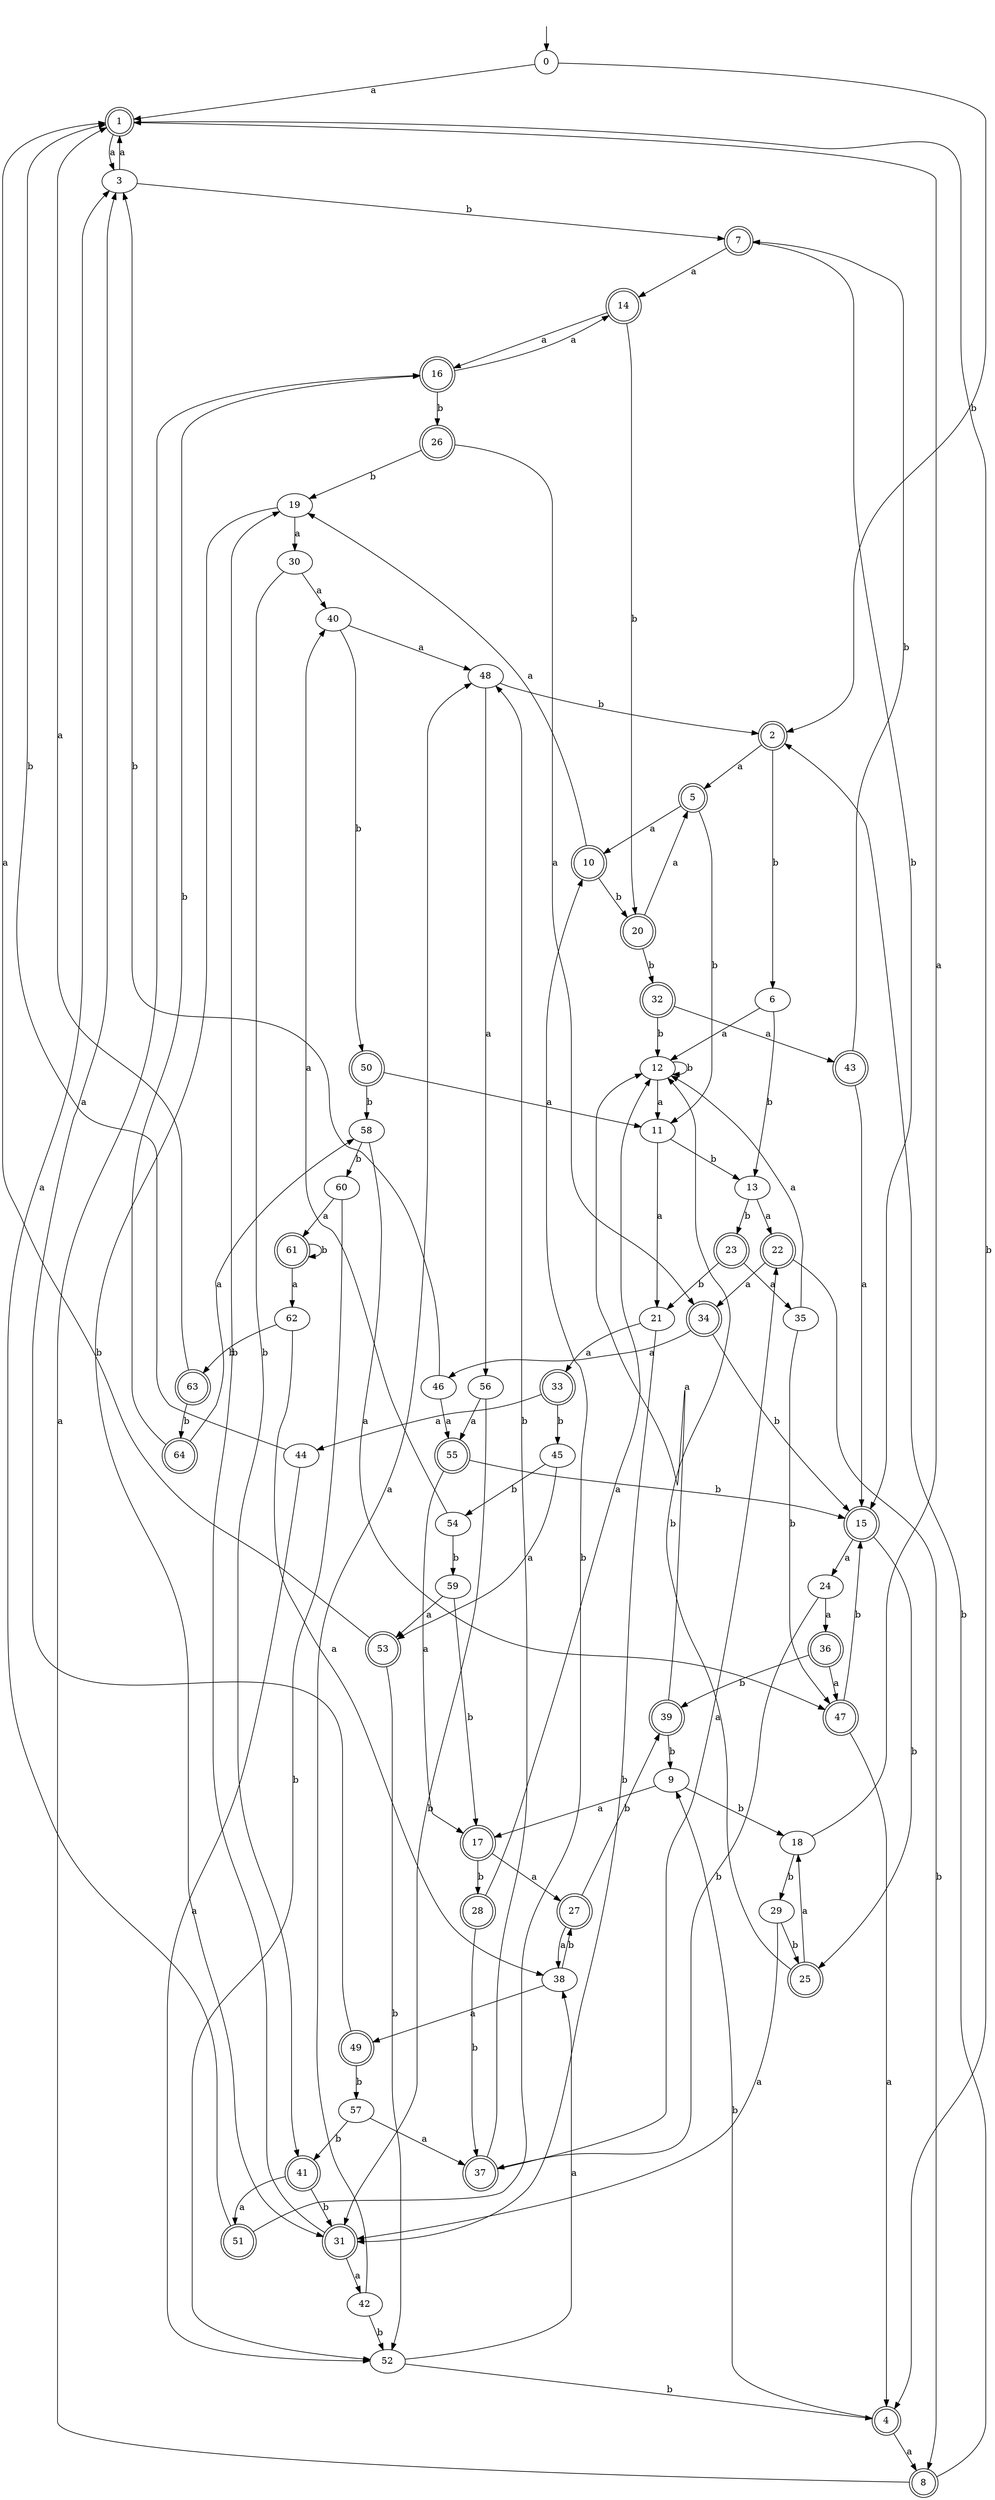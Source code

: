 digraph RandomDFA {
  __start0 [label="", shape=none];
  __start0 -> 0 [label=""];
  0 [shape=circle]
  0 -> 1 [label="a"]
  0 -> 2 [label="b"]
  1 [shape=doublecircle]
  1 -> 3 [label="a"]
  1 -> 4 [label="b"]
  2 [shape=doublecircle]
  2 -> 5 [label="a"]
  2 -> 6 [label="b"]
  3
  3 -> 1 [label="a"]
  3 -> 7 [label="b"]
  4 [shape=doublecircle]
  4 -> 8 [label="a"]
  4 -> 9 [label="b"]
  5 [shape=doublecircle]
  5 -> 10 [label="a"]
  5 -> 11 [label="b"]
  6
  6 -> 12 [label="a"]
  6 -> 13 [label="b"]
  7 [shape=doublecircle]
  7 -> 14 [label="a"]
  7 -> 15 [label="b"]
  8 [shape=doublecircle]
  8 -> 16 [label="a"]
  8 -> 2 [label="b"]
  9
  9 -> 17 [label="a"]
  9 -> 18 [label="b"]
  10 [shape=doublecircle]
  10 -> 19 [label="a"]
  10 -> 20 [label="b"]
  11
  11 -> 21 [label="a"]
  11 -> 13 [label="b"]
  12
  12 -> 11 [label="a"]
  12 -> 12 [label="b"]
  13
  13 -> 22 [label="a"]
  13 -> 23 [label="b"]
  14 [shape=doublecircle]
  14 -> 16 [label="a"]
  14 -> 20 [label="b"]
  15 [shape=doublecircle]
  15 -> 24 [label="a"]
  15 -> 25 [label="b"]
  16 [shape=doublecircle]
  16 -> 14 [label="a"]
  16 -> 26 [label="b"]
  17 [shape=doublecircle]
  17 -> 27 [label="a"]
  17 -> 28 [label="b"]
  18
  18 -> 1 [label="a"]
  18 -> 29 [label="b"]
  19
  19 -> 30 [label="a"]
  19 -> 31 [label="b"]
  20 [shape=doublecircle]
  20 -> 5 [label="a"]
  20 -> 32 [label="b"]
  21
  21 -> 33 [label="a"]
  21 -> 31 [label="b"]
  22 [shape=doublecircle]
  22 -> 34 [label="a"]
  22 -> 8 [label="b"]
  23 [shape=doublecircle]
  23 -> 35 [label="a"]
  23 -> 21 [label="b"]
  24
  24 -> 36 [label="a"]
  24 -> 37 [label="b"]
  25 [shape=doublecircle]
  25 -> 18 [label="a"]
  25 -> 12 [label="b"]
  26 [shape=doublecircle]
  26 -> 34 [label="a"]
  26 -> 19 [label="b"]
  27 [shape=doublecircle]
  27 -> 38 [label="a"]
  27 -> 39 [label="b"]
  28 [shape=doublecircle]
  28 -> 12 [label="a"]
  28 -> 37 [label="b"]
  29
  29 -> 31 [label="a"]
  29 -> 25 [label="b"]
  30
  30 -> 40 [label="a"]
  30 -> 41 [label="b"]
  31 [shape=doublecircle]
  31 -> 42 [label="a"]
  31 -> 19 [label="b"]
  32 [shape=doublecircle]
  32 -> 43 [label="a"]
  32 -> 12 [label="b"]
  33 [shape=doublecircle]
  33 -> 44 [label="a"]
  33 -> 45 [label="b"]
  34 [shape=doublecircle]
  34 -> 46 [label="a"]
  34 -> 15 [label="b"]
  35
  35 -> 12 [label="a"]
  35 -> 47 [label="b"]
  36 [shape=doublecircle]
  36 -> 47 [label="a"]
  36 -> 39 [label="b"]
  37 [shape=doublecircle]
  37 -> 22 [label="a"]
  37 -> 48 [label="b"]
  38
  38 -> 49 [label="a"]
  38 -> 27 [label="b"]
  39 [shape=doublecircle]
  39 -> 12 [label="a"]
  39 -> 9 [label="b"]
  40
  40 -> 48 [label="a"]
  40 -> 50 [label="b"]
  41 [shape=doublecircle]
  41 -> 51 [label="a"]
  41 -> 31 [label="b"]
  42
  42 -> 48 [label="a"]
  42 -> 52 [label="b"]
  43 [shape=doublecircle]
  43 -> 15 [label="a"]
  43 -> 7 [label="b"]
  44
  44 -> 52 [label="a"]
  44 -> 1 [label="b"]
  45
  45 -> 53 [label="a"]
  45 -> 54 [label="b"]
  46
  46 -> 55 [label="a"]
  46 -> 3 [label="b"]
  47 [shape=doublecircle]
  47 -> 4 [label="a"]
  47 -> 15 [label="b"]
  48
  48 -> 56 [label="a"]
  48 -> 2 [label="b"]
  49 [shape=doublecircle]
  49 -> 3 [label="a"]
  49 -> 57 [label="b"]
  50 [shape=doublecircle]
  50 -> 11 [label="a"]
  50 -> 58 [label="b"]
  51 [shape=doublecircle]
  51 -> 3 [label="a"]
  51 -> 10 [label="b"]
  52
  52 -> 38 [label="a"]
  52 -> 4 [label="b"]
  53 [shape=doublecircle]
  53 -> 1 [label="a"]
  53 -> 52 [label="b"]
  54
  54 -> 40 [label="a"]
  54 -> 59 [label="b"]
  55 [shape=doublecircle]
  55 -> 17 [label="a"]
  55 -> 15 [label="b"]
  56
  56 -> 55 [label="a"]
  56 -> 31 [label="b"]
  57
  57 -> 37 [label="a"]
  57 -> 41 [label="b"]
  58
  58 -> 47 [label="a"]
  58 -> 60 [label="b"]
  59
  59 -> 53 [label="a"]
  59 -> 17 [label="b"]
  60
  60 -> 61 [label="a"]
  60 -> 52 [label="b"]
  61 [shape=doublecircle]
  61 -> 62 [label="a"]
  61 -> 61 [label="b"]
  62
  62 -> 38 [label="a"]
  62 -> 63 [label="b"]
  63 [shape=doublecircle]
  63 -> 1 [label="a"]
  63 -> 64 [label="b"]
  64 [shape=doublecircle]
  64 -> 58 [label="a"]
  64 -> 16 [label="b"]
}
